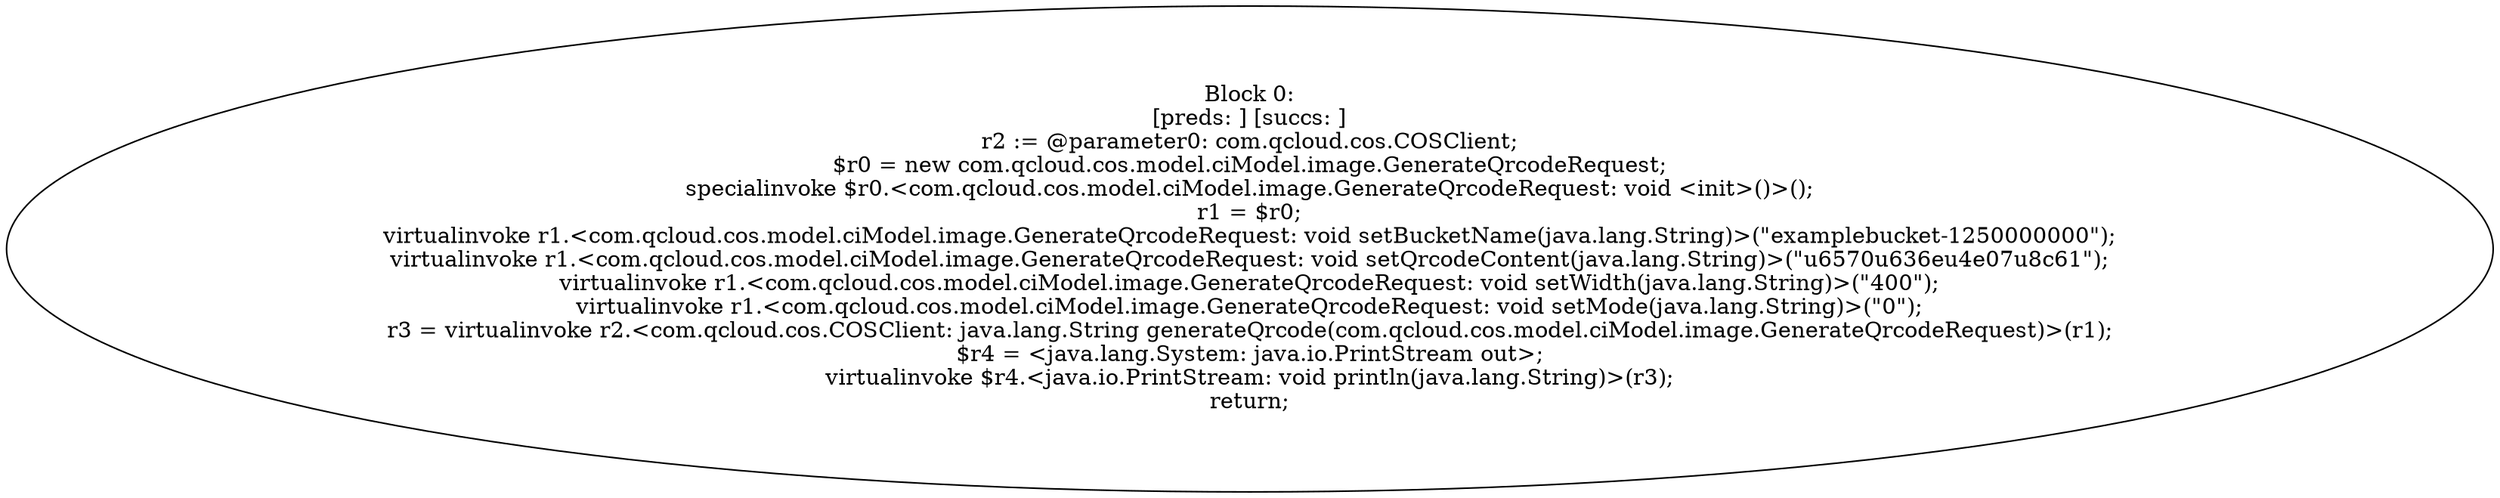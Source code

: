 digraph "unitGraph" {
    "Block 0:
[preds: ] [succs: ]
r2 := @parameter0: com.qcloud.cos.COSClient;
$r0 = new com.qcloud.cos.model.ciModel.image.GenerateQrcodeRequest;
specialinvoke $r0.<com.qcloud.cos.model.ciModel.image.GenerateQrcodeRequest: void <init>()>();
r1 = $r0;
virtualinvoke r1.<com.qcloud.cos.model.ciModel.image.GenerateQrcodeRequest: void setBucketName(java.lang.String)>(\"examplebucket-1250000000\");
virtualinvoke r1.<com.qcloud.cos.model.ciModel.image.GenerateQrcodeRequest: void setQrcodeContent(java.lang.String)>(\"\u6570\u636e\u4e07\u8c61\");
virtualinvoke r1.<com.qcloud.cos.model.ciModel.image.GenerateQrcodeRequest: void setWidth(java.lang.String)>(\"400\");
virtualinvoke r1.<com.qcloud.cos.model.ciModel.image.GenerateQrcodeRequest: void setMode(java.lang.String)>(\"0\");
r3 = virtualinvoke r2.<com.qcloud.cos.COSClient: java.lang.String generateQrcode(com.qcloud.cos.model.ciModel.image.GenerateQrcodeRequest)>(r1);
$r4 = <java.lang.System: java.io.PrintStream out>;
virtualinvoke $r4.<java.io.PrintStream: void println(java.lang.String)>(r3);
return;
"
}
